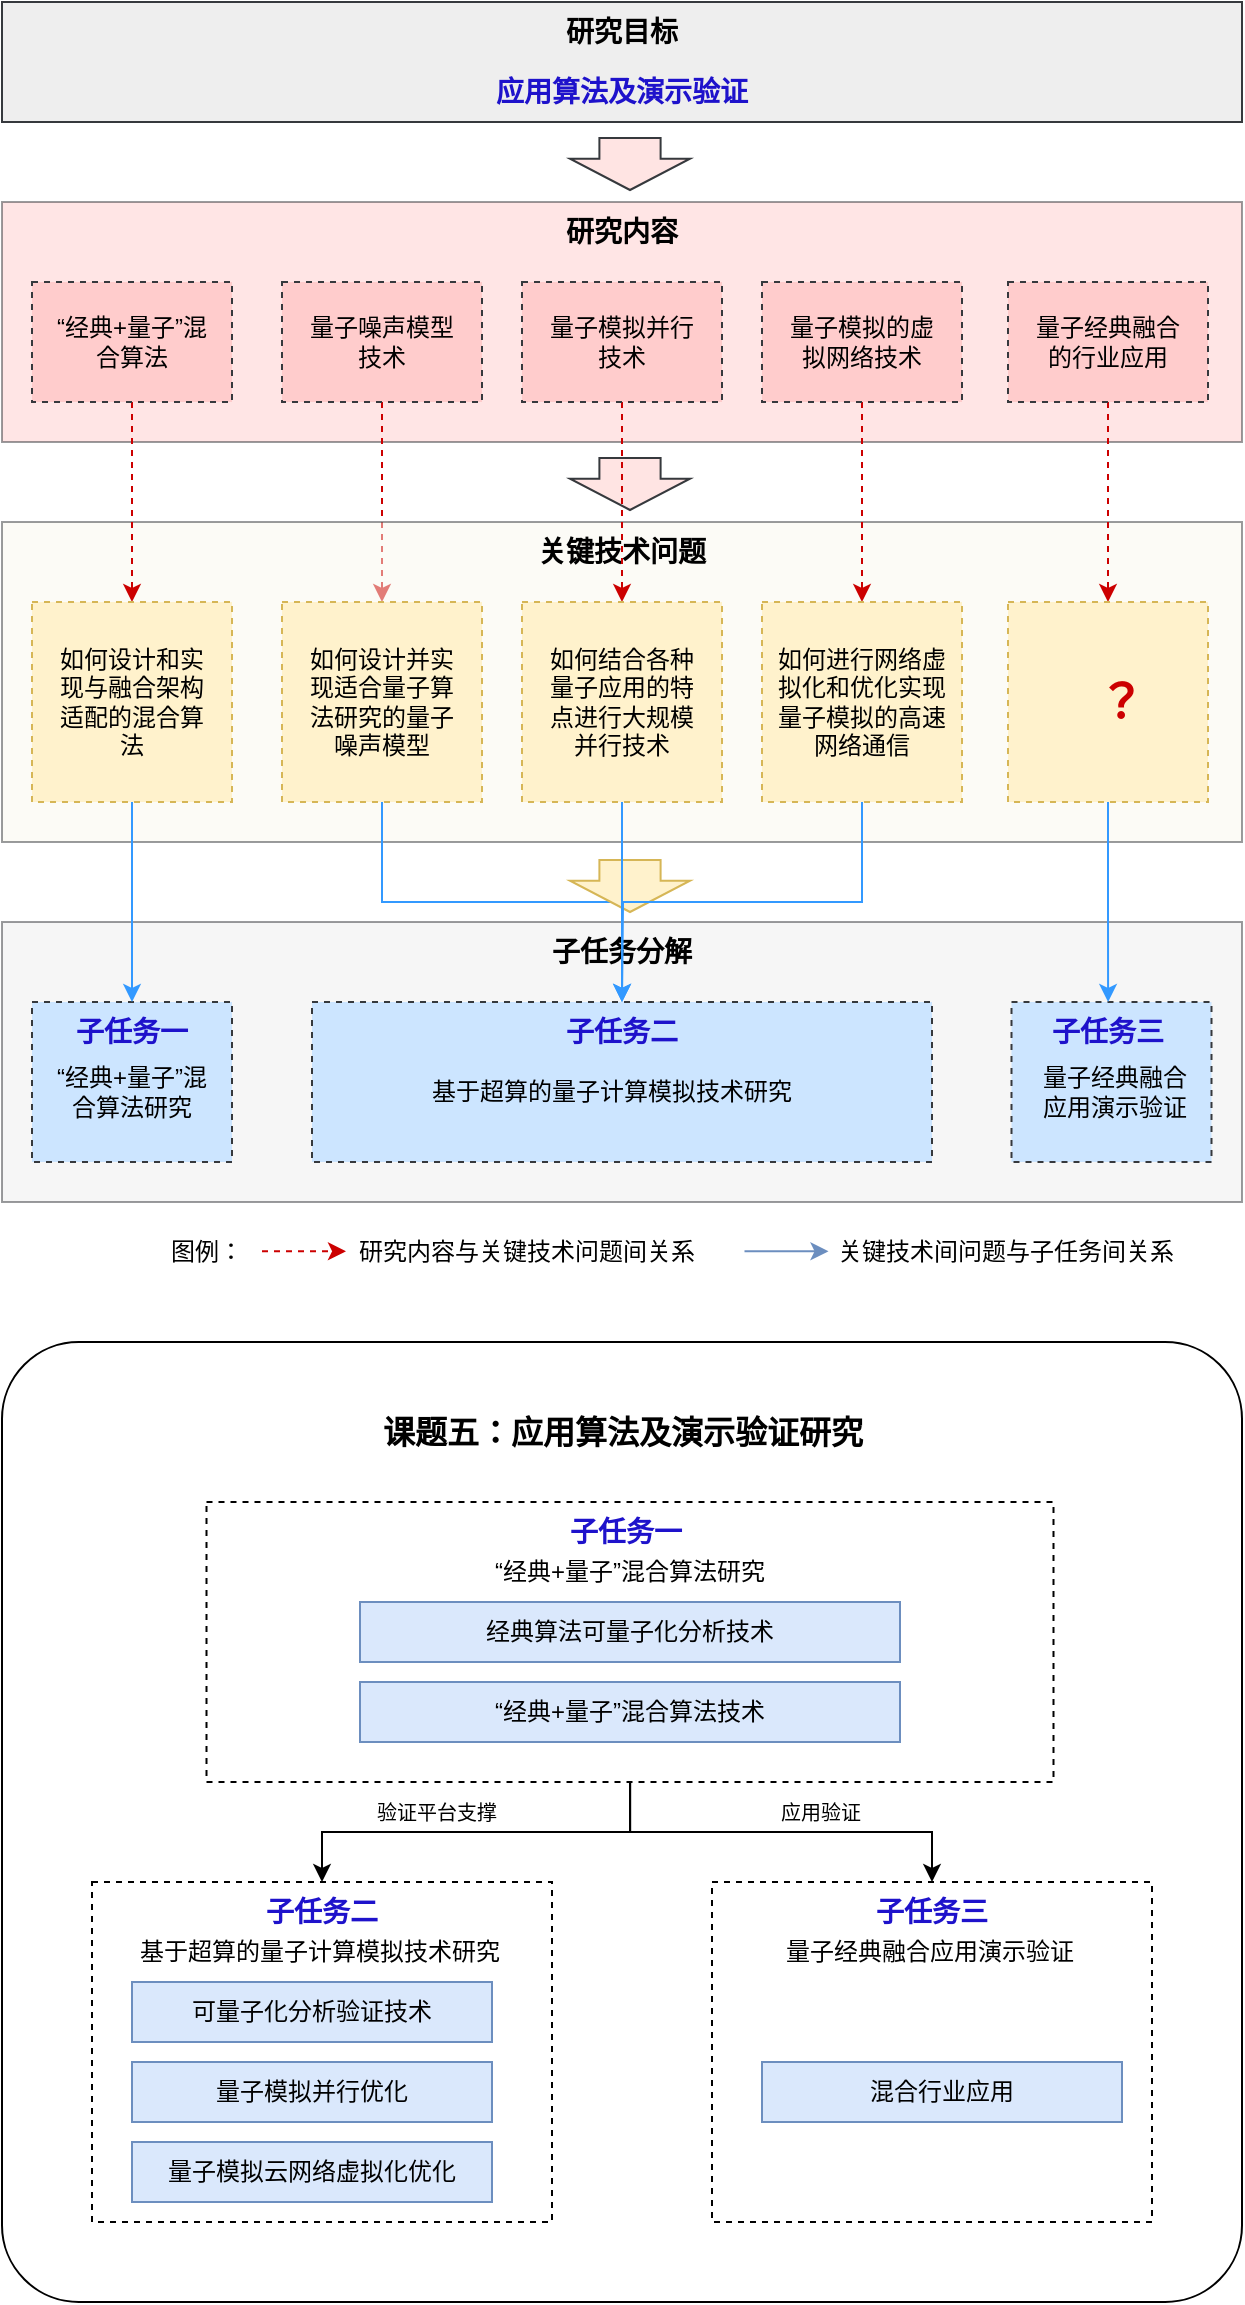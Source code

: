 <mxfile version="24.7.12">
  <diagram name="第 1 页" id="Zdd4O_8U9urGJ2uWjXP6">
    <mxGraphModel dx="2266" dy="818" grid="1" gridSize="10" guides="1" tooltips="1" connect="1" arrows="1" fold="1" page="1" pageScale="1" pageWidth="827" pageHeight="1169" math="0" shadow="0">
      <root>
        <mxCell id="0" />
        <mxCell id="1" parent="0" />
        <mxCell id="4AtZvL3RW2-XeUfKdOJ_-1" value="" style="rounded=0;whiteSpace=wrap;html=1;fillColor=#eeeeee;strokeColor=#36393d;" parent="1" vertex="1">
          <mxGeometry x="160" y="190" width="620" height="60" as="geometry" />
        </mxCell>
        <mxCell id="4AtZvL3RW2-XeUfKdOJ_-2" value="&lt;b&gt;&lt;font style=&quot;font-size: 14px;&quot;&gt;研究目标&lt;/font&gt;&lt;/b&gt;" style="text;html=1;align=center;verticalAlign=middle;whiteSpace=wrap;rounded=0;" parent="1" vertex="1">
          <mxGeometry x="440" y="190" width="60" height="30" as="geometry" />
        </mxCell>
        <mxCell id="4AtZvL3RW2-XeUfKdOJ_-3" value="&lt;span style=&quot;font-size: 14px;&quot;&gt;&lt;b&gt;&lt;font color=&quot;#1e12cb&quot;&gt;应用算法及演示验证&lt;/font&gt;&lt;/b&gt;&lt;/span&gt;" style="text;html=1;align=center;verticalAlign=middle;whiteSpace=wrap;rounded=0;" parent="1" vertex="1">
          <mxGeometry x="265" y="220" width="410" height="30" as="geometry" />
        </mxCell>
        <mxCell id="4AtZvL3RW2-XeUfKdOJ_-4" value="" style="rounded=0;whiteSpace=wrap;html=1;fillColor=#FFCCCC;strokeColor=#36393d;opacity=50;" parent="1" vertex="1">
          <mxGeometry x="160" y="290" width="620" height="120" as="geometry" />
        </mxCell>
        <mxCell id="4AtZvL3RW2-XeUfKdOJ_-7" value="&lt;span style=&quot;font-size: 14px;&quot;&gt;&lt;b&gt;研究内容&lt;/b&gt;&lt;/span&gt;" style="text;html=1;align=center;verticalAlign=middle;whiteSpace=wrap;rounded=0;" parent="1" vertex="1">
          <mxGeometry x="440" y="290" width="60" height="30" as="geometry" />
        </mxCell>
        <mxCell id="4AtZvL3RW2-XeUfKdOJ_-83" style="edgeStyle=orthogonalEdgeStyle;rounded=0;orthogonalLoop=1;jettySize=auto;html=1;entryX=0.5;entryY=0;entryDx=0;entryDy=0;dashed=1;strokeColor=#CC0000;" parent="1" source="4AtZvL3RW2-XeUfKdOJ_-10" target="4AtZvL3RW2-XeUfKdOJ_-20" edge="1">
          <mxGeometry relative="1" as="geometry" />
        </mxCell>
        <mxCell id="4AtZvL3RW2-XeUfKdOJ_-10" value="" style="rounded=0;whiteSpace=wrap;html=1;dashed=1;fillColor=#ffcccc;strokeColor=#36393d;" parent="1" vertex="1">
          <mxGeometry x="300" y="330" width="100" height="60" as="geometry" />
        </mxCell>
        <mxCell id="4AtZvL3RW2-XeUfKdOJ_-13" value="量子噪声模型技术" style="text;html=1;align=center;verticalAlign=middle;whiteSpace=wrap;rounded=0;" parent="1" vertex="1">
          <mxGeometry x="310" y="345" width="80" height="30" as="geometry" />
        </mxCell>
        <mxCell id="4AtZvL3RW2-XeUfKdOJ_-16" value="" style="html=1;shadow=0;dashed=0;align=center;verticalAlign=middle;shape=mxgraph.arrows2.arrow;dy=0.49;dx=15.66;direction=south;notch=0;fillColor=#FFE4E3;strokeColor=#36393d;" parent="1" vertex="1">
          <mxGeometry x="444" y="418" width="60" height="26" as="geometry" />
        </mxCell>
        <mxCell id="4AtZvL3RW2-XeUfKdOJ_-17" value="" style="rounded=0;whiteSpace=wrap;html=1;opacity=50;fillColor=#f9f7ed;strokeColor=#36393d;" parent="1" vertex="1">
          <mxGeometry x="160" y="450" width="620" height="160" as="geometry" />
        </mxCell>
        <mxCell id="4AtZvL3RW2-XeUfKdOJ_-19" value="&lt;span style=&quot;font-size: 14px;&quot;&gt;&lt;b&gt;关键技术问题&lt;/b&gt;&lt;/span&gt;" style="text;html=1;align=center;verticalAlign=middle;whiteSpace=wrap;rounded=0;" parent="1" vertex="1">
          <mxGeometry x="425" y="450" width="90" height="30" as="geometry" />
        </mxCell>
        <mxCell id="4AtZvL3RW2-XeUfKdOJ_-88" style="edgeStyle=orthogonalEdgeStyle;rounded=0;orthogonalLoop=1;jettySize=auto;html=1;exitX=0.5;exitY=1;exitDx=0;exitDy=0;strokeColor=#3399FF;" parent="1" source="4AtZvL3RW2-XeUfKdOJ_-20" target="4AtZvL3RW2-XeUfKdOJ_-35" edge="1">
          <mxGeometry relative="1" as="geometry" />
        </mxCell>
        <mxCell id="4AtZvL3RW2-XeUfKdOJ_-20" value="" style="rounded=0;whiteSpace=wrap;html=1;fillColor=#fff2cc;strokeColor=#d6b656;dashed=1;" parent="1" vertex="1">
          <mxGeometry x="300" y="490" width="100" height="100" as="geometry" />
        </mxCell>
        <mxCell id="4AtZvL3RW2-XeUfKdOJ_-24" value="" style="rounded=0;whiteSpace=wrap;html=1;opacity=50;fillColor=#eeeeee;strokeColor=#36393d;" parent="1" vertex="1">
          <mxGeometry x="160" y="650" width="620" height="140" as="geometry" />
        </mxCell>
        <mxCell id="4AtZvL3RW2-XeUfKdOJ_-25" value="&lt;span style=&quot;font-size: 14px;&quot;&gt;&lt;b&gt;子任务分解&lt;/b&gt;&lt;/span&gt;" style="text;html=1;align=center;verticalAlign=middle;whiteSpace=wrap;rounded=0;" parent="1" vertex="1">
          <mxGeometry x="425" y="650" width="90" height="30" as="geometry" />
        </mxCell>
        <mxCell id="4AtZvL3RW2-XeUfKdOJ_-26" value="" style="html=1;shadow=0;dashed=0;align=center;verticalAlign=middle;shape=mxgraph.arrows2.arrow;dy=0.49;dx=15.66;direction=south;notch=0;fillColor=#FFE4E3;strokeColor=#36393d;" parent="1" vertex="1">
          <mxGeometry x="444" y="258" width="60" height="26" as="geometry" />
        </mxCell>
        <mxCell id="4AtZvL3RW2-XeUfKdOJ_-27" value="" style="html=1;shadow=0;dashed=0;align=center;verticalAlign=middle;shape=mxgraph.arrows2.arrow;dy=0.49;dx=15.66;direction=south;notch=0;fillColor=#fff2cc;strokeColor=#d6b656;" parent="1" vertex="1">
          <mxGeometry x="444" y="619" width="60" height="26" as="geometry" />
        </mxCell>
        <mxCell id="4AtZvL3RW2-XeUfKdOJ_-28" value="" style="rounded=0;whiteSpace=wrap;html=1;fillColor=#cce5ff;strokeColor=#36393d;dashed=1;" parent="1" vertex="1">
          <mxGeometry x="315" y="690" width="310" height="80" as="geometry" />
        </mxCell>
        <mxCell id="4AtZvL3RW2-XeUfKdOJ_-29" value="" style="rounded=0;whiteSpace=wrap;html=1;fillColor=#cce5ff;strokeColor=#36393d;dashed=1;" parent="1" vertex="1">
          <mxGeometry x="664.75" y="690" width="100" height="80" as="geometry" />
        </mxCell>
        <mxCell id="4AtZvL3RW2-XeUfKdOJ_-30" value="" style="rounded=0;whiteSpace=wrap;html=1;fillColor=#cce5ff;strokeColor=#36393d;dashed=1;" parent="1" vertex="1">
          <mxGeometry x="175" y="690" width="100" height="80" as="geometry" />
        </mxCell>
        <mxCell id="4AtZvL3RW2-XeUfKdOJ_-35" value="&lt;span style=&quot;font-size: 14px;&quot;&gt;&lt;b&gt;&lt;font color=&quot;#1e12cb&quot;&gt;子任务二&lt;/font&gt;&lt;/b&gt;&lt;/span&gt;" style="text;html=1;align=center;verticalAlign=middle;whiteSpace=wrap;rounded=0;" parent="1" vertex="1">
          <mxGeometry x="405" y="690" width="130" height="30" as="geometry" />
        </mxCell>
        <mxCell id="4AtZvL3RW2-XeUfKdOJ_-36" value="&lt;span style=&quot;font-size: 14px;&quot;&gt;&lt;b&gt;&lt;font color=&quot;#1e12cb&quot;&gt;子任务三&lt;/font&gt;&lt;/b&gt;&lt;/span&gt;" style="text;html=1;align=center;verticalAlign=middle;whiteSpace=wrap;rounded=0;" parent="1" vertex="1">
          <mxGeometry x="651.25" y="690" width="123.5" height="30" as="geometry" />
        </mxCell>
        <mxCell id="4AtZvL3RW2-XeUfKdOJ_-37" value="&lt;span style=&quot;font-size: 14px;&quot;&gt;&lt;b&gt;&lt;font color=&quot;#1e12cb&quot;&gt;子任务一&lt;/font&gt;&lt;/b&gt;&lt;/span&gt;" style="text;html=1;align=center;verticalAlign=middle;whiteSpace=wrap;rounded=0;" parent="1" vertex="1">
          <mxGeometry x="160" y="690" width="130" height="30" as="geometry" />
        </mxCell>
        <mxCell id="4AtZvL3RW2-XeUfKdOJ_-38" value="" style="rounded=1;whiteSpace=wrap;html=1;arcSize=8;" parent="1" vertex="1">
          <mxGeometry x="160" y="860" width="620" height="480" as="geometry" />
        </mxCell>
        <mxCell id="4AtZvL3RW2-XeUfKdOJ_-39" value="&lt;span style=&quot;font-size: 16px;&quot;&gt;&lt;b style=&quot;font-size: 16px;&quot;&gt;课题五：应用算法及演示验证研究&lt;/b&gt;&lt;/span&gt;" style="text;html=1;align=center;verticalAlign=middle;whiteSpace=wrap;rounded=0;fontSize=16;" parent="1" vertex="1">
          <mxGeometry x="344.5" y="890" width="251" height="30" as="geometry" />
        </mxCell>
        <mxCell id="4AtZvL3RW2-XeUfKdOJ_-106" style="edgeStyle=orthogonalEdgeStyle;rounded=0;orthogonalLoop=1;jettySize=auto;html=1;" parent="1" source="4AtZvL3RW2-XeUfKdOJ_-42" target="4AtZvL3RW2-XeUfKdOJ_-47" edge="1">
          <mxGeometry relative="1" as="geometry" />
        </mxCell>
        <mxCell id="4AtZvL3RW2-XeUfKdOJ_-108" style="edgeStyle=orthogonalEdgeStyle;rounded=0;orthogonalLoop=1;jettySize=auto;html=1;" parent="1" source="4AtZvL3RW2-XeUfKdOJ_-42" target="4AtZvL3RW2-XeUfKdOJ_-46" edge="1">
          <mxGeometry relative="1" as="geometry" />
        </mxCell>
        <mxCell id="4AtZvL3RW2-XeUfKdOJ_-42" value="" style="rounded=0;whiteSpace=wrap;html=1;dashed=1;" parent="1" vertex="1">
          <mxGeometry x="262.25" y="940" width="423.5" height="140" as="geometry" />
        </mxCell>
        <mxCell id="4AtZvL3RW2-XeUfKdOJ_-43" value="" style="rounded=0;whiteSpace=wrap;html=1;dashed=1;" parent="1" vertex="1">
          <mxGeometry x="205" y="1130" width="230" height="170" as="geometry" />
        </mxCell>
        <mxCell id="4AtZvL3RW2-XeUfKdOJ_-44" value="" style="rounded=0;whiteSpace=wrap;html=1;dashed=1;" parent="1" vertex="1">
          <mxGeometry x="515" y="1130" width="220" height="170" as="geometry" />
        </mxCell>
        <mxCell id="4AtZvL3RW2-XeUfKdOJ_-45" value="&lt;span style=&quot;font-size: 14px;&quot;&gt;&lt;b&gt;&lt;font color=&quot;#1e12cb&quot;&gt;子任务一&lt;/font&gt;&lt;/b&gt;&lt;/span&gt;" style="text;html=1;align=center;verticalAlign=middle;whiteSpace=wrap;rounded=0;" parent="1" vertex="1">
          <mxGeometry x="407.25" y="940" width="130" height="30" as="geometry" />
        </mxCell>
        <mxCell id="4AtZvL3RW2-XeUfKdOJ_-46" value="&lt;span style=&quot;font-size: 14px;&quot;&gt;&lt;b&gt;&lt;font color=&quot;#1e12cb&quot;&gt;子任务三&lt;/font&gt;&lt;/b&gt;&lt;/span&gt;" style="text;html=1;align=center;verticalAlign=middle;whiteSpace=wrap;rounded=0;" parent="1" vertex="1">
          <mxGeometry x="560" y="1130" width="130" height="30" as="geometry" />
        </mxCell>
        <mxCell id="4AtZvL3RW2-XeUfKdOJ_-47" value="&lt;span style=&quot;font-size: 14px;&quot;&gt;&lt;b&gt;&lt;font color=&quot;#1e12cb&quot;&gt;子任务二&lt;/font&gt;&lt;/b&gt;&lt;/span&gt;" style="text;html=1;align=center;verticalAlign=middle;whiteSpace=wrap;rounded=0;" parent="1" vertex="1">
          <mxGeometry x="255" y="1130" width="130" height="30" as="geometry" />
        </mxCell>
        <mxCell id="4AtZvL3RW2-XeUfKdOJ_-48" value="经典算法可量子化分析技术" style="rounded=0;whiteSpace=wrap;html=1;fillColor=#dae8fc;strokeColor=#6c8ebf;" parent="1" vertex="1">
          <mxGeometry x="339" y="990" width="270" height="30" as="geometry" />
        </mxCell>
        <mxCell id="4AtZvL3RW2-XeUfKdOJ_-49" value="可量子化分析验证技术" style="rounded=0;whiteSpace=wrap;html=1;fillColor=#dae8fc;strokeColor=#6c8ebf;" parent="1" vertex="1">
          <mxGeometry x="225" y="1180" width="180" height="30" as="geometry" />
        </mxCell>
        <mxCell id="4AtZvL3RW2-XeUfKdOJ_-50" value="量子模拟并行优化" style="rounded=0;whiteSpace=wrap;html=1;fillColor=#dae8fc;strokeColor=#6c8ebf;" parent="1" vertex="1">
          <mxGeometry x="225" y="1220" width="180" height="30" as="geometry" />
        </mxCell>
        <mxCell id="4AtZvL3RW2-XeUfKdOJ_-51" value="&lt;span style=&quot;font-weight: normal;&quot;&gt;量子模拟云网络虚拟化优化&lt;/span&gt;" style="rounded=0;whiteSpace=wrap;html=1;fontStyle=1;fillColor=#dae8fc;strokeColor=#6c8ebf;" parent="1" vertex="1">
          <mxGeometry x="225" y="1260" width="180" height="30" as="geometry" />
        </mxCell>
        <mxCell id="4AtZvL3RW2-XeUfKdOJ_-55" value="“经典+量子”混合算法研究" style="text;html=1;align=center;verticalAlign=middle;whiteSpace=wrap;rounded=0;" parent="1" vertex="1">
          <mxGeometry x="389" y="960" width="170" height="30" as="geometry" />
        </mxCell>
        <mxCell id="4AtZvL3RW2-XeUfKdOJ_-56" value="基于超算的量子计算模拟技术研究" style="text;html=1;align=center;verticalAlign=middle;whiteSpace=wrap;rounded=0;" parent="1" vertex="1">
          <mxGeometry x="224" y="1150" width="190" height="30" as="geometry" />
        </mxCell>
        <mxCell id="4AtZvL3RW2-XeUfKdOJ_-57" value="量子经典融合应用演示验证" style="text;html=1;align=center;verticalAlign=middle;whiteSpace=wrap;rounded=0;" parent="1" vertex="1">
          <mxGeometry x="529" y="1150" width="190" height="30" as="geometry" />
        </mxCell>
        <mxCell id="4AtZvL3RW2-XeUfKdOJ_-63" value="如何设计并实现适合量子算法研究的量子噪声模型" style="text;html=1;align=center;verticalAlign=middle;whiteSpace=wrap;rounded=0;" parent="1" vertex="1">
          <mxGeometry x="310" y="507.5" width="80" height="65" as="geometry" />
        </mxCell>
        <mxCell id="4AtZvL3RW2-XeUfKdOJ_-84" style="edgeStyle=orthogonalEdgeStyle;rounded=0;orthogonalLoop=1;jettySize=auto;html=1;exitX=0.5;exitY=1;exitDx=0;exitDy=0;entryX=0.5;entryY=0;entryDx=0;entryDy=0;dashed=1;strokeColor=#CC0000;" parent="1" source="4AtZvL3RW2-XeUfKdOJ_-64" target="4AtZvL3RW2-XeUfKdOJ_-66" edge="1">
          <mxGeometry relative="1" as="geometry" />
        </mxCell>
        <mxCell id="4AtZvL3RW2-XeUfKdOJ_-64" value="" style="rounded=0;whiteSpace=wrap;html=1;dashed=1;fillColor=#ffcccc;strokeColor=#36393d;" parent="1" vertex="1">
          <mxGeometry x="420" y="330" width="100" height="60" as="geometry" />
        </mxCell>
        <mxCell id="4AtZvL3RW2-XeUfKdOJ_-65" value="量子模拟并行技术" style="text;html=1;align=center;verticalAlign=middle;whiteSpace=wrap;rounded=0;" parent="1" vertex="1">
          <mxGeometry x="430" y="345" width="80" height="30" as="geometry" />
        </mxCell>
        <mxCell id="4AtZvL3RW2-XeUfKdOJ_-89" style="edgeStyle=orthogonalEdgeStyle;rounded=0;orthogonalLoop=1;jettySize=auto;html=1;entryX=0.5;entryY=0;entryDx=0;entryDy=0;strokeColor=#3399FF;" parent="1" source="4AtZvL3RW2-XeUfKdOJ_-66" target="4AtZvL3RW2-XeUfKdOJ_-35" edge="1">
          <mxGeometry relative="1" as="geometry" />
        </mxCell>
        <mxCell id="4AtZvL3RW2-XeUfKdOJ_-66" value="" style="rounded=0;whiteSpace=wrap;html=1;fillColor=#fff2cc;strokeColor=#d6b656;dashed=1;" parent="1" vertex="1">
          <mxGeometry x="420" y="490" width="100" height="100" as="geometry" />
        </mxCell>
        <mxCell id="4AtZvL3RW2-XeUfKdOJ_-67" value="如何结合各种量子应用的特点进行大规模并行技术" style="text;html=1;align=center;verticalAlign=middle;whiteSpace=wrap;rounded=0;" parent="1" vertex="1">
          <mxGeometry x="430" y="507.5" width="80" height="65" as="geometry" />
        </mxCell>
        <mxCell id="4AtZvL3RW2-XeUfKdOJ_-85" style="edgeStyle=orthogonalEdgeStyle;rounded=0;orthogonalLoop=1;jettySize=auto;html=1;exitX=0.5;exitY=1;exitDx=0;exitDy=0;entryX=0.5;entryY=0;entryDx=0;entryDy=0;dashed=1;strokeColor=#CC0000;" parent="1" source="4AtZvL3RW2-XeUfKdOJ_-68" target="4AtZvL3RW2-XeUfKdOJ_-70" edge="1">
          <mxGeometry relative="1" as="geometry" />
        </mxCell>
        <mxCell id="4AtZvL3RW2-XeUfKdOJ_-68" value="" style="rounded=0;whiteSpace=wrap;html=1;dashed=1;fillColor=#ffcccc;strokeColor=#36393d;" parent="1" vertex="1">
          <mxGeometry x="540" y="330" width="100" height="60" as="geometry" />
        </mxCell>
        <mxCell id="4AtZvL3RW2-XeUfKdOJ_-69" value="量子模拟的虚拟网络技术" style="text;html=1;align=center;verticalAlign=middle;whiteSpace=wrap;rounded=0;" parent="1" vertex="1">
          <mxGeometry x="550" y="345" width="80" height="30" as="geometry" />
        </mxCell>
        <mxCell id="4AtZvL3RW2-XeUfKdOJ_-90" style="edgeStyle=orthogonalEdgeStyle;rounded=0;orthogonalLoop=1;jettySize=auto;html=1;exitX=0.5;exitY=1;exitDx=0;exitDy=0;strokeColor=#3399FF;" parent="1" source="4AtZvL3RW2-XeUfKdOJ_-70" edge="1">
          <mxGeometry relative="1" as="geometry">
            <mxPoint x="470" y="690" as="targetPoint" />
          </mxGeometry>
        </mxCell>
        <mxCell id="4AtZvL3RW2-XeUfKdOJ_-70" value="" style="rounded=0;whiteSpace=wrap;html=1;fillColor=#fff2cc;strokeColor=#d6b656;dashed=1;" parent="1" vertex="1">
          <mxGeometry x="540" y="490" width="100" height="100" as="geometry" />
        </mxCell>
        <mxCell id="4AtZvL3RW2-XeUfKdOJ_-71" value="如何进行网络虚拟化和优化实现量子模拟的高速网络通信" style="text;html=1;align=center;verticalAlign=middle;whiteSpace=wrap;rounded=0;" parent="1" vertex="1">
          <mxGeometry x="545" y="507.5" width="90" height="65" as="geometry" />
        </mxCell>
        <mxCell id="4AtZvL3RW2-XeUfKdOJ_-87" style="edgeStyle=orthogonalEdgeStyle;rounded=0;orthogonalLoop=1;jettySize=auto;html=1;exitX=0.5;exitY=1;exitDx=0;exitDy=0;dashed=1;strokeColor=#CC0000;" parent="1" source="4AtZvL3RW2-XeUfKdOJ_-72" target="4AtZvL3RW2-XeUfKdOJ_-74" edge="1">
          <mxGeometry relative="1" as="geometry" />
        </mxCell>
        <mxCell id="4AtZvL3RW2-XeUfKdOJ_-72" value="" style="rounded=0;whiteSpace=wrap;html=1;dashed=1;fillColor=#ffcccc;strokeColor=#36393d;" parent="1" vertex="1">
          <mxGeometry x="175" y="330" width="100" height="60" as="geometry" />
        </mxCell>
        <mxCell id="4AtZvL3RW2-XeUfKdOJ_-73" value="“经典+量子”混合算法" style="text;html=1;align=center;verticalAlign=middle;whiteSpace=wrap;rounded=0;" parent="1" vertex="1">
          <mxGeometry x="185" y="345" width="80" height="30" as="geometry" />
        </mxCell>
        <mxCell id="4AtZvL3RW2-XeUfKdOJ_-113" style="edgeStyle=orthogonalEdgeStyle;rounded=0;orthogonalLoop=1;jettySize=auto;html=1;strokeColor=#3399FF;" parent="1" source="4AtZvL3RW2-XeUfKdOJ_-74" target="4AtZvL3RW2-XeUfKdOJ_-37" edge="1">
          <mxGeometry relative="1" as="geometry" />
        </mxCell>
        <mxCell id="4AtZvL3RW2-XeUfKdOJ_-74" value="" style="rounded=0;whiteSpace=wrap;html=1;fillColor=#fff2cc;strokeColor=#d6b656;dashed=1;" parent="1" vertex="1">
          <mxGeometry x="175" y="490" width="100" height="100" as="geometry" />
        </mxCell>
        <mxCell id="4AtZvL3RW2-XeUfKdOJ_-75" value="如何设计和实现与融合架构适配的混合算法" style="text;html=1;align=center;verticalAlign=middle;whiteSpace=wrap;rounded=0;" parent="1" vertex="1">
          <mxGeometry x="185" y="507.5" width="80" height="65" as="geometry" />
        </mxCell>
        <mxCell id="4AtZvL3RW2-XeUfKdOJ_-86" style="edgeStyle=orthogonalEdgeStyle;rounded=0;orthogonalLoop=1;jettySize=auto;html=1;exitX=0.5;exitY=1;exitDx=0;exitDy=0;entryX=0.5;entryY=0;entryDx=0;entryDy=0;dashed=1;strokeColor=#CC0000;" parent="1" source="4AtZvL3RW2-XeUfKdOJ_-76" target="4AtZvL3RW2-XeUfKdOJ_-78" edge="1">
          <mxGeometry relative="1" as="geometry" />
        </mxCell>
        <mxCell id="4AtZvL3RW2-XeUfKdOJ_-76" value="" style="rounded=0;whiteSpace=wrap;html=1;dashed=1;fillColor=#ffcccc;strokeColor=#36393d;" parent="1" vertex="1">
          <mxGeometry x="663" y="330" width="100" height="60" as="geometry" />
        </mxCell>
        <mxCell id="4AtZvL3RW2-XeUfKdOJ_-77" value="量子经典融合的行业应用" style="text;html=1;align=center;verticalAlign=middle;whiteSpace=wrap;rounded=0;" parent="1" vertex="1">
          <mxGeometry x="673" y="345" width="80" height="30" as="geometry" />
        </mxCell>
        <mxCell id="4AtZvL3RW2-XeUfKdOJ_-114" value="" style="edgeStyle=orthogonalEdgeStyle;rounded=0;orthogonalLoop=1;jettySize=auto;html=1;strokeColor=#3399FF;" parent="1" source="4AtZvL3RW2-XeUfKdOJ_-78" target="4AtZvL3RW2-XeUfKdOJ_-36" edge="1">
          <mxGeometry relative="1" as="geometry" />
        </mxCell>
        <mxCell id="4AtZvL3RW2-XeUfKdOJ_-78" value="" style="rounded=0;whiteSpace=wrap;html=1;fillColor=#fff2cc;strokeColor=#d6b656;dashed=1;" parent="1" vertex="1">
          <mxGeometry x="663" y="490" width="100" height="100" as="geometry" />
        </mxCell>
        <mxCell id="4AtZvL3RW2-XeUfKdOJ_-79" value="&lt;font size=&quot;1&quot; color=&quot;#cc0000&quot;&gt;&lt;b style=&quot;font-size: 23px;&quot;&gt;&amp;nbsp; ？&lt;/b&gt;&lt;/font&gt;" style="text;html=1;align=center;verticalAlign=middle;whiteSpace=wrap;rounded=0;" parent="1" vertex="1">
          <mxGeometry x="673" y="507.5" width="80" height="65" as="geometry" />
        </mxCell>
        <mxCell id="4AtZvL3RW2-XeUfKdOJ_-80" value="基于超算的量子计算模拟技术研究" style="text;html=1;align=center;verticalAlign=middle;whiteSpace=wrap;rounded=0;" parent="1" vertex="1">
          <mxGeometry x="370" y="720" width="190" height="30" as="geometry" />
        </mxCell>
        <mxCell id="4AtZvL3RW2-XeUfKdOJ_-81" value="量子经典融合应用演示验证" style="text;html=1;align=center;verticalAlign=middle;whiteSpace=wrap;rounded=0;" parent="1" vertex="1">
          <mxGeometry x="673.75" y="720" width="85" height="30" as="geometry" />
        </mxCell>
        <mxCell id="4AtZvL3RW2-XeUfKdOJ_-82" value="“经典+量子”混合算法研究" style="text;html=1;align=center;verticalAlign=middle;whiteSpace=wrap;rounded=0;" parent="1" vertex="1">
          <mxGeometry x="185" y="720" width="80" height="30" as="geometry" />
        </mxCell>
        <mxCell id="4AtZvL3RW2-XeUfKdOJ_-93" value="“经典+量子”混合算法技术" style="rounded=0;whiteSpace=wrap;html=1;fillColor=#dae8fc;strokeColor=#6c8ebf;" parent="1" vertex="1">
          <mxGeometry x="339" y="1030" width="270" height="30" as="geometry" />
        </mxCell>
        <mxCell id="4AtZvL3RW2-XeUfKdOJ_-100" value="混合行业应用" style="rounded=0;whiteSpace=wrap;html=1;fillColor=#dae8fc;strokeColor=#6c8ebf;" parent="1" vertex="1">
          <mxGeometry x="540" y="1220" width="180" height="30" as="geometry" />
        </mxCell>
        <mxCell id="4AtZvL3RW2-XeUfKdOJ_-109" value="&lt;font style=&quot;font-size: 10px;&quot;&gt;验证平台支撑&lt;/font&gt;" style="text;html=1;align=center;verticalAlign=middle;whiteSpace=wrap;rounded=0;" parent="1" vertex="1">
          <mxGeometry x="335" y="1080" width="85" height="30" as="geometry" />
        </mxCell>
        <mxCell id="4AtZvL3RW2-XeUfKdOJ_-110" value="&lt;font style=&quot;font-size: 10px;&quot;&gt;应用验证&lt;/font&gt;" style="text;html=1;align=center;verticalAlign=middle;whiteSpace=wrap;rounded=0;" parent="1" vertex="1">
          <mxGeometry x="539" y="1080" width="61" height="30" as="geometry" />
        </mxCell>
        <mxCell id="pJk7IlE4MaVoi0zIQu5Q-3" value="" style="endArrow=classic;html=1;rounded=0;fillColor=#dae8fc;strokeColor=#6c8ebf;" parent="1" edge="1">
          <mxGeometry width="50" height="50" relative="1" as="geometry">
            <mxPoint x="531.25" y="814.66" as="sourcePoint" />
            <mxPoint x="573.25" y="814.66" as="targetPoint" />
          </mxGeometry>
        </mxCell>
        <mxCell id="pJk7IlE4MaVoi0zIQu5Q-6" value="" style="endArrow=classic;html=1;rounded=0;fillColor=#dae8fc;strokeColor=#CC0000;dashed=1;" parent="1" edge="1">
          <mxGeometry width="50" height="50" relative="1" as="geometry">
            <mxPoint x="290" y="814.66" as="sourcePoint" />
            <mxPoint x="332" y="814.66" as="targetPoint" />
          </mxGeometry>
        </mxCell>
        <mxCell id="pJk7IlE4MaVoi0zIQu5Q-7" value="图例：" style="text;html=1;align=center;verticalAlign=middle;whiteSpace=wrap;rounded=0;" parent="1" vertex="1">
          <mxGeometry x="235" y="800" width="55" height="30" as="geometry" />
        </mxCell>
        <mxCell id="pJk7IlE4MaVoi0zIQu5Q-10" value="研究内容与关键技术问题间关系" style="text;html=1;align=center;verticalAlign=middle;whiteSpace=wrap;rounded=0;" parent="1" vertex="1">
          <mxGeometry x="335" y="800" width="175" height="30" as="geometry" />
        </mxCell>
        <mxCell id="pJk7IlE4MaVoi0zIQu5Q-11" value="关键技术间问题与子任务间关系" style="text;html=1;align=center;verticalAlign=middle;whiteSpace=wrap;rounded=0;" parent="1" vertex="1">
          <mxGeometry x="574" y="800" width="176" height="30" as="geometry" />
        </mxCell>
      </root>
    </mxGraphModel>
  </diagram>
</mxfile>
